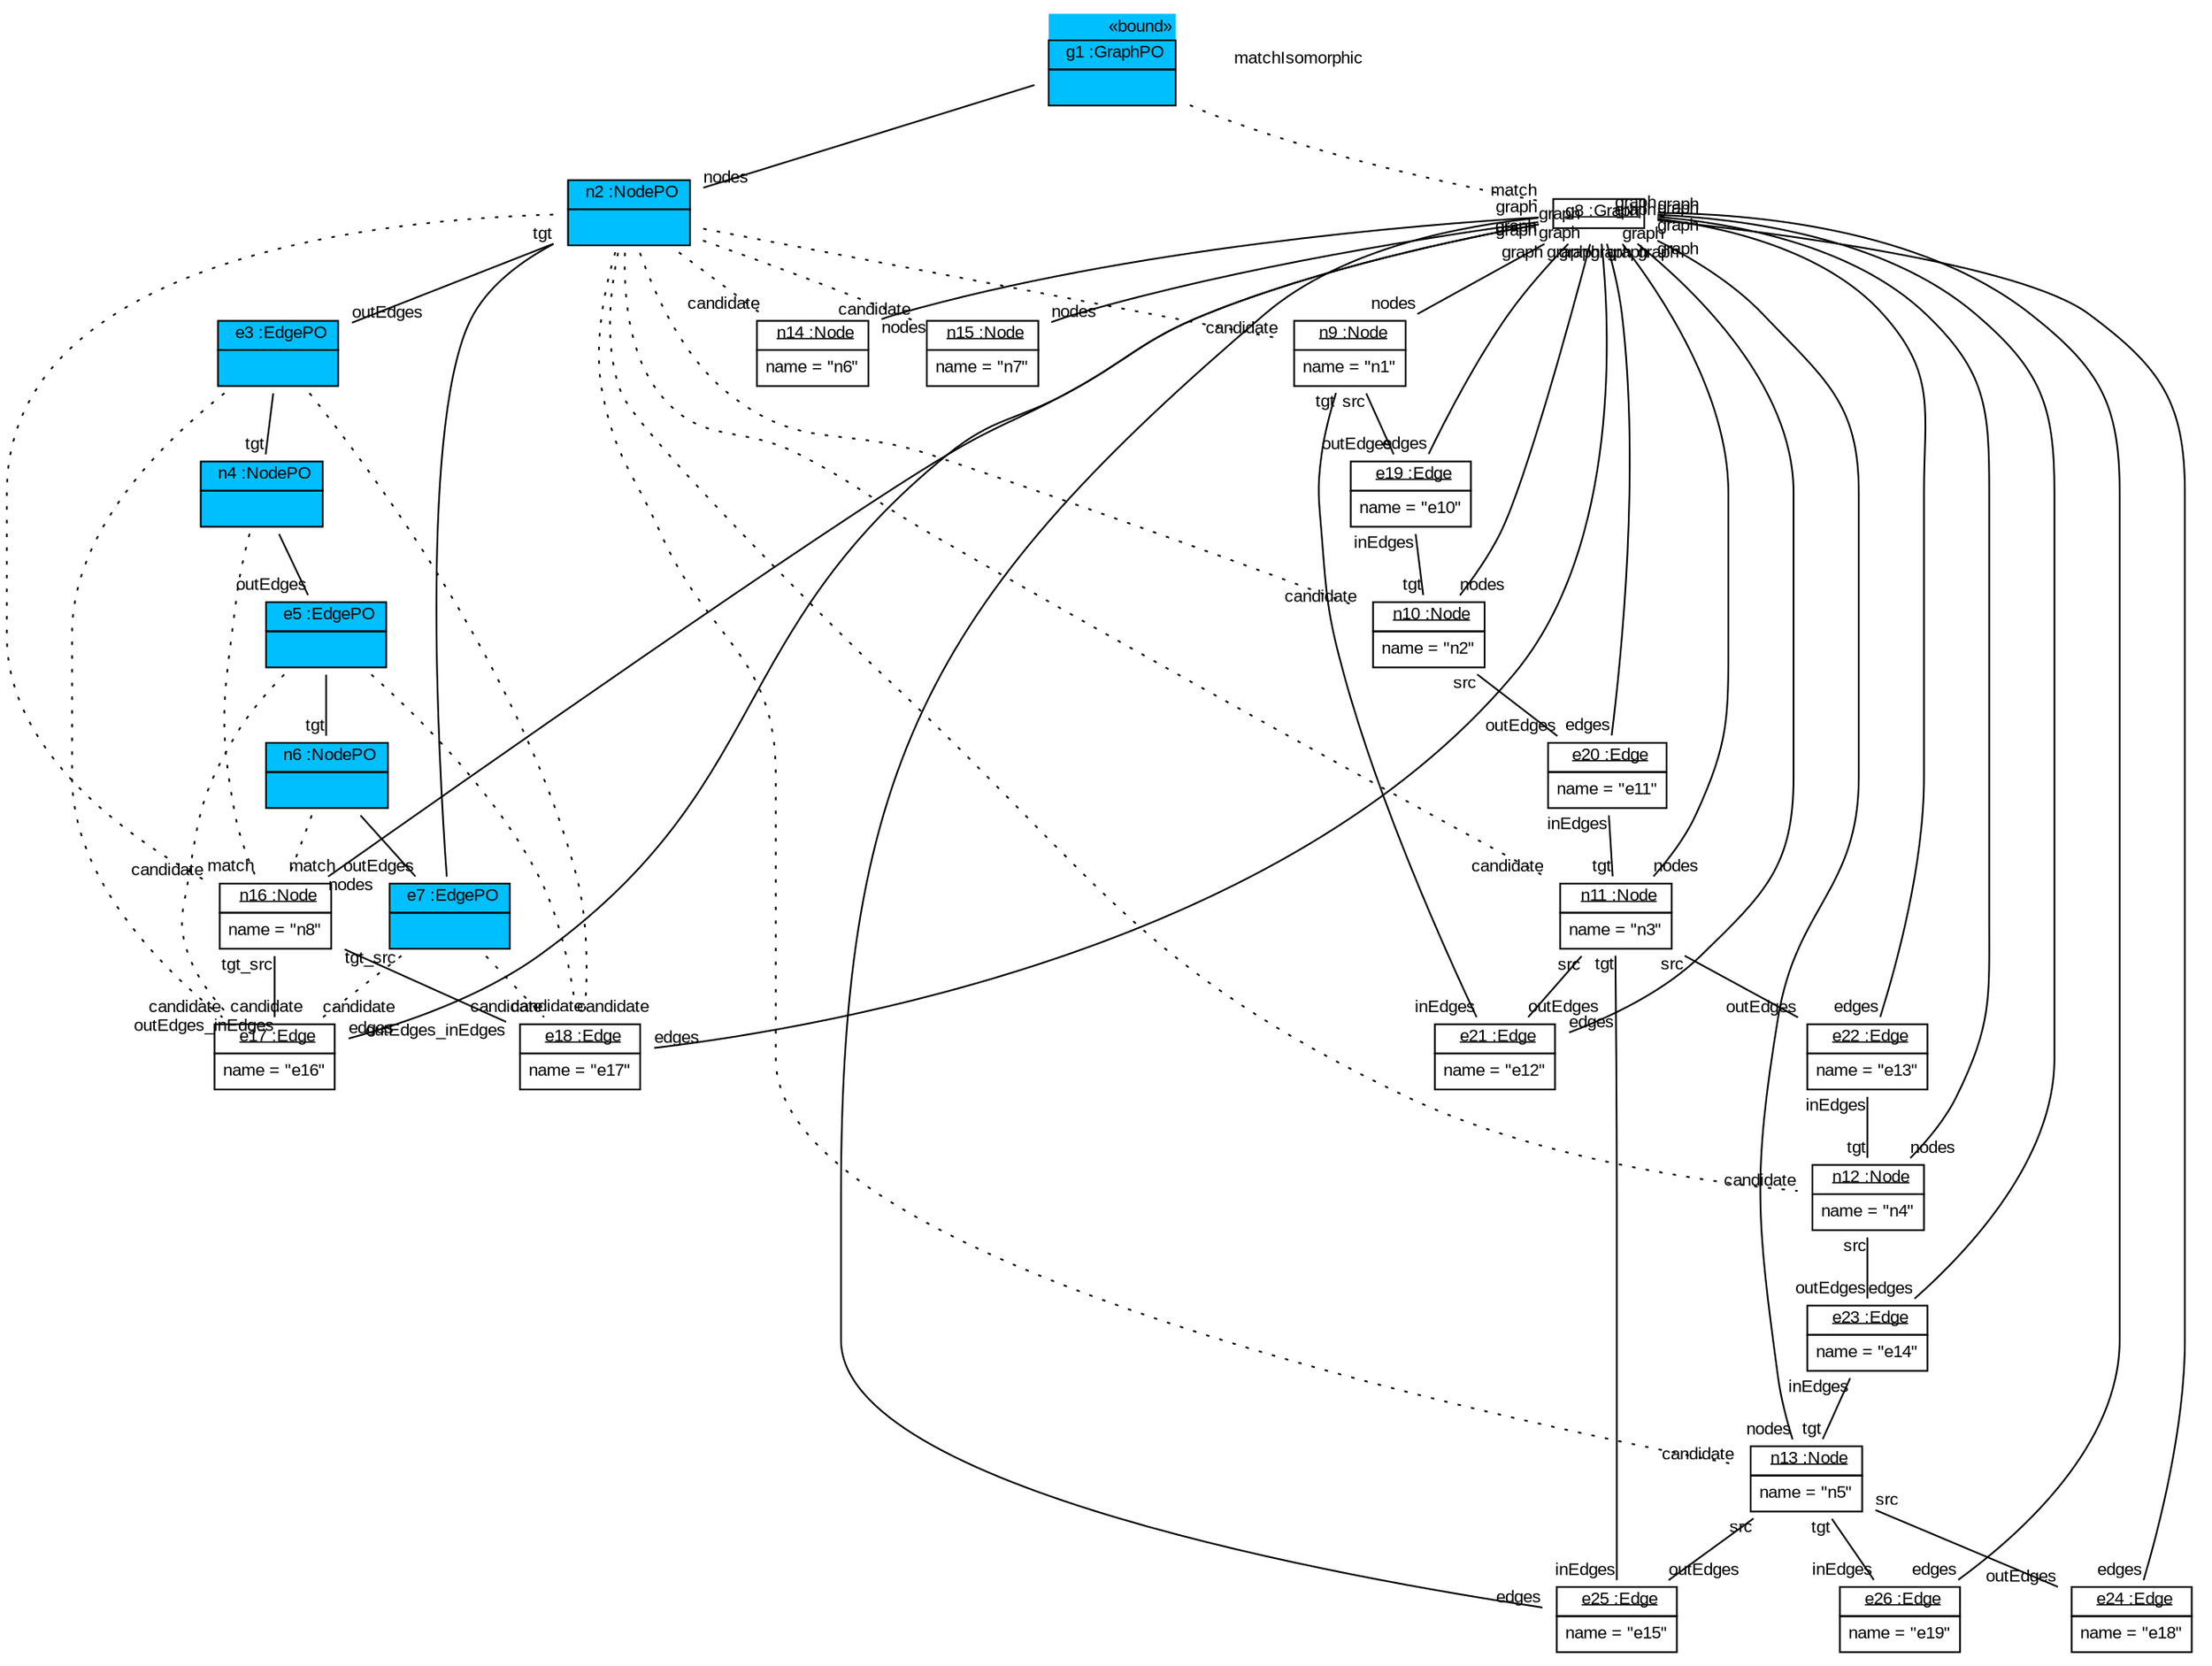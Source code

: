 graph ObjectDiagram {
   node [shape = none, fontsize = 10, fontname = "Arial"];
   edge [fontsize = 10, fontname = "Arial"];

g1 [label=<<table border='0' cellborder='1' cellspacing='0' color='black' bgcolor='deepskyblue'> <tr> <td border='0' align='right'><font color='black'>&#171;bound&#187;</font></td></tr> <tr> <td align='center'> <font color='black'> g1 :GraphPO </font></td></tr> <tr> <td align='left'> <table border='0' cellborder='0' cellspacing='0' color='black'> <tr> <td>  </td></tr></table></td></tr></table>>];
n2 [label=<<table border='0' cellborder='1' cellspacing='0' color='black' bgcolor='deepskyblue'>  <tr> <td align='center'> <font color='black'> n2 :NodePO </font></td></tr> <tr> <td align='left'> <table border='0' cellborder='0' cellspacing='0' color='black'> <tr> <td>  </td></tr></table></td></tr></table>>];
e3 [label=<<table border='0' cellborder='1' cellspacing='0' color='black' bgcolor='deepskyblue'>  <tr> <td align='center'> <font color='black'> e3 :EdgePO </font></td></tr> <tr> <td align='left'> <table border='0' cellborder='0' cellspacing='0' color='black'> <tr> <td>  </td></tr></table></td></tr></table>>];
n4 [label=<<table border='0' cellborder='1' cellspacing='0' color='black' bgcolor='deepskyblue'>  <tr> <td align='center'> <font color='black'> n4 :NodePO </font></td></tr> <tr> <td align='left'> <table border='0' cellborder='0' cellspacing='0' color='black'> <tr> <td>  </td></tr></table></td></tr></table>>];
e5 [label=<<table border='0' cellborder='1' cellspacing='0' color='black' bgcolor='deepskyblue'>  <tr> <td align='center'> <font color='black'> e5 :EdgePO </font></td></tr> <tr> <td align='left'> <table border='0' cellborder='0' cellspacing='0' color='black'> <tr> <td>  </td></tr></table></td></tr></table>>];
n6 [label=<<table border='0' cellborder='1' cellspacing='0' color='black' bgcolor='deepskyblue'>  <tr> <td align='center'> <font color='black'> n6 :NodePO </font></td></tr> <tr> <td align='left'> <table border='0' cellborder='0' cellspacing='0' color='black'> <tr> <td>  </td></tr></table></td></tr></table>>];
e7 [label=<<table border='0' cellborder='1' cellspacing='0' color='black' bgcolor='deepskyblue'>  <tr> <td align='center'> <font color='black'> e7 :EdgePO </font></td></tr> <tr> <td align='left'> <table border='0' cellborder='0' cellspacing='0' color='black'> <tr> <td>  </td></tr></table></td></tr></table>>];
matchIsomorphic;
g8 [label=<<table border='0' cellborder='1' cellspacing='0'> <tr> <td href="../../SDMLib/src/org/sdmlib/examples/helloworld/model/Graph.java"> <u>g8 :Graph</u></td></tr></table>>];
n9 [label=<<table border='0' cellborder='1' cellspacing='0'> <tr> <td href="../../SDMLib/src/org/sdmlib/examples/helloworld/model/Node.java"> <u>n9 :Node</u></td></tr><tr><td><table border='0' cellborder='0' cellspacing='0'><tr><td align='left'>name = "n1"</td></tr></table></td></tr></table>>];
e19 [label=<<table border='0' cellborder='1' cellspacing='0'> <tr> <td href="../../SDMLib/src/org/sdmlib/examples/helloworld/model/Edge.java"> <u>e19 :Edge</u></td></tr><tr><td><table border='0' cellborder='0' cellspacing='0'><tr><td align='left'>name = "e10"</td></tr></table></td></tr></table>>];
n10 [label=<<table border='0' cellborder='1' cellspacing='0'> <tr> <td href="../../SDMLib/src/org/sdmlib/examples/helloworld/model/Node.java"> <u>n10 :Node</u></td></tr><tr><td><table border='0' cellborder='0' cellspacing='0'><tr><td align='left'>name = "n2"</td></tr></table></td></tr></table>>];
e20 [label=<<table border='0' cellborder='1' cellspacing='0'> <tr> <td href="../../SDMLib/src/org/sdmlib/examples/helloworld/model/Edge.java"> <u>e20 :Edge</u></td></tr><tr><td><table border='0' cellborder='0' cellspacing='0'><tr><td align='left'>name = "e11"</td></tr></table></td></tr></table>>];
n11 [label=<<table border='0' cellborder='1' cellspacing='0'> <tr> <td href="../../SDMLib/src/org/sdmlib/examples/helloworld/model/Node.java"> <u>n11 :Node</u></td></tr><tr><td><table border='0' cellborder='0' cellspacing='0'><tr><td align='left'>name = "n3"</td></tr></table></td></tr></table>>];
e21 [label=<<table border='0' cellborder='1' cellspacing='0'> <tr> <td href="../../SDMLib/src/org/sdmlib/examples/helloworld/model/Edge.java"> <u>e21 :Edge</u></td></tr><tr><td><table border='0' cellborder='0' cellspacing='0'><tr><td align='left'>name = "e12"</td></tr></table></td></tr></table>>];
e22 [label=<<table border='0' cellborder='1' cellspacing='0'> <tr> <td href="../../SDMLib/src/org/sdmlib/examples/helloworld/model/Edge.java"> <u>e22 :Edge</u></td></tr><tr><td><table border='0' cellborder='0' cellspacing='0'><tr><td align='left'>name = "e13"</td></tr></table></td></tr></table>>];
n12 [label=<<table border='0' cellborder='1' cellspacing='0'> <tr> <td href="../../SDMLib/src/org/sdmlib/examples/helloworld/model/Node.java"> <u>n12 :Node</u></td></tr><tr><td><table border='0' cellborder='0' cellspacing='0'><tr><td align='left'>name = "n4"</td></tr></table></td></tr></table>>];
e23 [label=<<table border='0' cellborder='1' cellspacing='0'> <tr> <td href="../../SDMLib/src/org/sdmlib/examples/helloworld/model/Edge.java"> <u>e23 :Edge</u></td></tr><tr><td><table border='0' cellborder='0' cellspacing='0'><tr><td align='left'>name = "e14"</td></tr></table></td></tr></table>>];
n13 [label=<<table border='0' cellborder='1' cellspacing='0'> <tr> <td href="../../SDMLib/src/org/sdmlib/examples/helloworld/model/Node.java"> <u>n13 :Node</u></td></tr><tr><td><table border='0' cellborder='0' cellspacing='0'><tr><td align='left'>name = "n5"</td></tr></table></td></tr></table>>];
e24 [label=<<table border='0' cellborder='1' cellspacing='0'> <tr> <td href="../../SDMLib/src/org/sdmlib/examples/helloworld/model/Edge.java"> <u>e24 :Edge</u></td></tr><tr><td><table border='0' cellborder='0' cellspacing='0'><tr><td align='left'>name = "e18"</td></tr></table></td></tr></table>>];
e25 [label=<<table border='0' cellborder='1' cellspacing='0'> <tr> <td href="../../SDMLib/src/org/sdmlib/examples/helloworld/model/Edge.java"> <u>e25 :Edge</u></td></tr><tr><td><table border='0' cellborder='0' cellspacing='0'><tr><td align='left'>name = "e15"</td></tr></table></td></tr></table>>];
e26 [label=<<table border='0' cellborder='1' cellspacing='0'> <tr> <td href="../../SDMLib/src/org/sdmlib/examples/helloworld/model/Edge.java"> <u>e26 :Edge</u></td></tr><tr><td><table border='0' cellborder='0' cellspacing='0'><tr><td align='left'>name = "e19"</td></tr></table></td></tr></table>>];
n14 [label=<<table border='0' cellborder='1' cellspacing='0'> <tr> <td href="../../SDMLib/src/org/sdmlib/examples/helloworld/model/Node.java"> <u>n14 :Node</u></td></tr><tr><td><table border='0' cellborder='0' cellspacing='0'><tr><td align='left'>name = "n6"</td></tr></table></td></tr></table>>];
n15 [label=<<table border='0' cellborder='1' cellspacing='0'> <tr> <td href="../../SDMLib/src/org/sdmlib/examples/helloworld/model/Node.java"> <u>n15 :Node</u></td></tr><tr><td><table border='0' cellborder='0' cellspacing='0'><tr><td align='left'>name = "n7"</td></tr></table></td></tr></table>>];
n16 [label=<<table border='0' cellborder='1' cellspacing='0'> <tr> <td href="../../SDMLib/src/org/sdmlib/examples/helloworld/model/Node.java"> <u>n16 :Node</u></td></tr><tr><td><table border='0' cellborder='0' cellspacing='0'><tr><td align='left'>name = "n8"</td></tr></table></td></tr></table>>];
e17 [label=<<table border='0' cellborder='1' cellspacing='0'> <tr> <td href="../../SDMLib/src/org/sdmlib/examples/helloworld/model/Edge.java"> <u>e17 :Edge</u></td></tr><tr><td><table border='0' cellborder='0' cellspacing='0'><tr><td align='left'>name = "e16"</td></tr></table></td></tr></table>>];
e18 [label=<<table border='0' cellborder='1' cellspacing='0'> <tr> <td href="../../SDMLib/src/org/sdmlib/examples/helloworld/model/Edge.java"> <u>e18 :Edge</u></td></tr><tr><td><table border='0' cellborder='0' cellspacing='0'><tr><td align='left'>name = "e17"</td></tr></table></td></tr></table>>];

g1 -- g8 [headlabel = "match" style="dotted" color="black" fontcolor="black"];
n2 -- n9 [headlabel = "candidate" style="dotted" color="black" fontcolor="black"];
n2 -- n10 [headlabel = "candidate" style="dotted" color="black" fontcolor="black"];
n2 -- n11 [headlabel = "candidate" style="dotted" color="black" fontcolor="black"];
n2 -- n12 [headlabel = "candidate" style="dotted" color="black" fontcolor="black"];
n2 -- n13 [headlabel = "candidate" style="dotted" color="black" fontcolor="black"];
n2 -- n14 [headlabel = "candidate" style="dotted" color="black" fontcolor="black"];
n2 -- n15 [headlabel = "candidate" style="dotted" color="black" fontcolor="black"];
n2 -- n16 [headlabel = "candidate" style="dotted" color="black" fontcolor="black"];
e3 -- e17 [headlabel = "candidate" style="dotted" color="black" fontcolor="black"];
e3 -- e18 [headlabel = "candidate" style="dotted" color="black" fontcolor="black"];
n4 -- n16 [headlabel = "match" style="dotted" color="black" fontcolor="black"];
e5 -- e17 [headlabel = "candidate" style="dotted" color="black" fontcolor="black"];
e5 -- e18 [headlabel = "candidate" style="dotted" color="black" fontcolor="black"];
n6 -- n16 [headlabel = "match" style="dotted" color="black" fontcolor="black"];
e7 -- e17 [headlabel = "candidate" style="dotted" color="black" fontcolor="black"];
e7 -- e18 [headlabel = "candidate" style="dotted" color="black" fontcolor="black"];
g1 -- n2 [headlabel = "nodes" taillabel = "" color="black" fontcolor="black"];
n2 -- e3 [headlabel = "outEdges" taillabel = "" color="black" fontcolor="black"];
e3 -- n4 [headlabel = "tgt" taillabel = "" color="black" fontcolor="black"];
n4 -- e5 [headlabel = "outEdges" taillabel = "" color="black" fontcolor="black"];
e5 -- n6 [headlabel = "tgt" taillabel = "" color="black" fontcolor="black"];
n6 -- e7 [headlabel = "outEdges" taillabel = "" color="black" fontcolor="black"];
e7 -- n2 [headlabel = "tgt" taillabel = "" color="black" fontcolor="black"];
g8 -- n9 [headlabel = "nodes" taillabel = "graph"];
g8 -- n10 [headlabel = "nodes" taillabel = "graph"];
g8 -- n11 [headlabel = "nodes" taillabel = "graph"];
g8 -- n12 [headlabel = "nodes" taillabel = "graph"];
g8 -- n13 [headlabel = "nodes" taillabel = "graph"];
g8 -- n14 [headlabel = "nodes" taillabel = "graph"];
g8 -- n15 [headlabel = "nodes" taillabel = "graph"];
g8 -- n16 [headlabel = "nodes" taillabel = "graph"];
g8 -- e24 [headlabel = "edges" taillabel = "graph"];
g8 -- e26 [headlabel = "edges" taillabel = "graph"];
g8 -- e19 [headlabel = "edges" taillabel = "graph"];
g8 -- e20 [headlabel = "edges" taillabel = "graph"];
g8 -- e21 [headlabel = "edges" taillabel = "graph"];
g8 -- e22 [headlabel = "edges" taillabel = "graph"];
g8 -- e23 [headlabel = "edges" taillabel = "graph"];
g8 -- e25 [headlabel = "edges" taillabel = "graph"];
g8 -- e17 [headlabel = "edges" taillabel = "graph"];
g8 -- e18 [headlabel = "edges" taillabel = "graph"];
n9 -- e19 [headlabel = "outEdges" taillabel = "src"];
n9 -- e21 [headlabel = "inEdges" taillabel = "tgt"];
e19 -- n10 [headlabel = "tgt" taillabel = "inEdges"];
n10 -- e20 [headlabel = "outEdges" taillabel = "src"];
e20 -- n11 [headlabel = "tgt" taillabel = "inEdges"];
n11 -- e21 [headlabel = "outEdges" taillabel = "src"];
n11 -- e22 [headlabel = "outEdges" taillabel = "src"];
n11 -- e25 [headlabel = "inEdges" taillabel = "tgt"];
e22 -- n12 [headlabel = "tgt" taillabel = "inEdges"];
n12 -- e23 [headlabel = "outEdges" taillabel = "src"];
e23 -- n13 [headlabel = "tgt" taillabel = "inEdges"];
n13 -- e24 [headlabel = "outEdges" taillabel = "src"];
n13 -- e25 [headlabel = "outEdges" taillabel = "src"];
n13 -- e26 [headlabel = "inEdges" taillabel = "tgt"];
n16 -- e17 [headlabel = "outEdges_inEdges" taillabel = "tgt_src"];
n16 -- e18 [headlabel = "outEdges_inEdges" taillabel = "tgt_src"];
}

